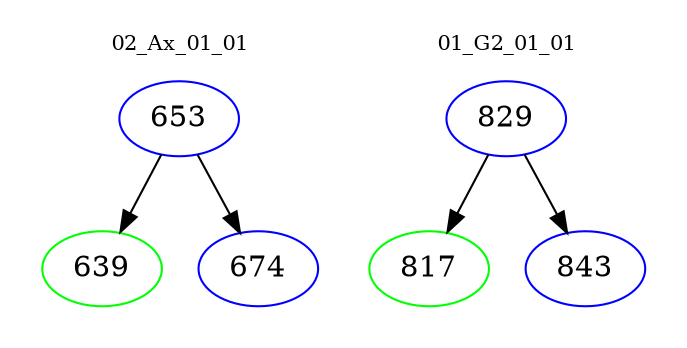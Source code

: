 digraph{
subgraph cluster_0 {
color = white
label = "02_Ax_01_01";
fontsize=10;
T0_653 [label="653", color="blue"]
T0_653 -> T0_639 [color="black"]
T0_639 [label="639", color="green"]
T0_653 -> T0_674 [color="black"]
T0_674 [label="674", color="blue"]
}
subgraph cluster_1 {
color = white
label = "01_G2_01_01";
fontsize=10;
T1_829 [label="829", color="blue"]
T1_829 -> T1_817 [color="black"]
T1_817 [label="817", color="green"]
T1_829 -> T1_843 [color="black"]
T1_843 [label="843", color="blue"]
}
}
